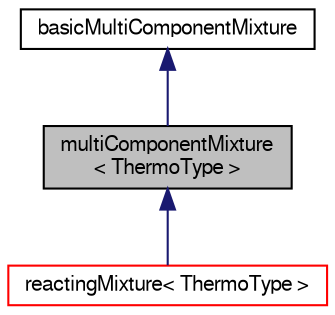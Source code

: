 digraph "multiComponentMixture&lt; ThermoType &gt;"
{
  bgcolor="transparent";
  edge [fontname="FreeSans",fontsize="10",labelfontname="FreeSans",labelfontsize="10"];
  node [fontname="FreeSans",fontsize="10",shape=record];
  Node0 [label="multiComponentMixture\l\< ThermoType \>",height=0.2,width=0.4,color="black", fillcolor="grey75", style="filled", fontcolor="black"];
  Node1 -> Node0 [dir="back",color="midnightblue",fontsize="10",style="solid",fontname="FreeSans"];
  Node1 [label="basicMultiComponentMixture",height=0.2,width=0.4,color="black",URL="$a30130.html",tooltip="Multi-component mixture. Provides a list of mass fraction fields and helper functions to query mixtur..."];
  Node0 -> Node2 [dir="back",color="midnightblue",fontsize="10",style="solid",fontname="FreeSans"];
  Node2 [label="reactingMixture\< ThermoType \>",height=0.2,width=0.4,color="red",URL="$a30150.html",tooltip="Foam::reactingMixture. "];
}
